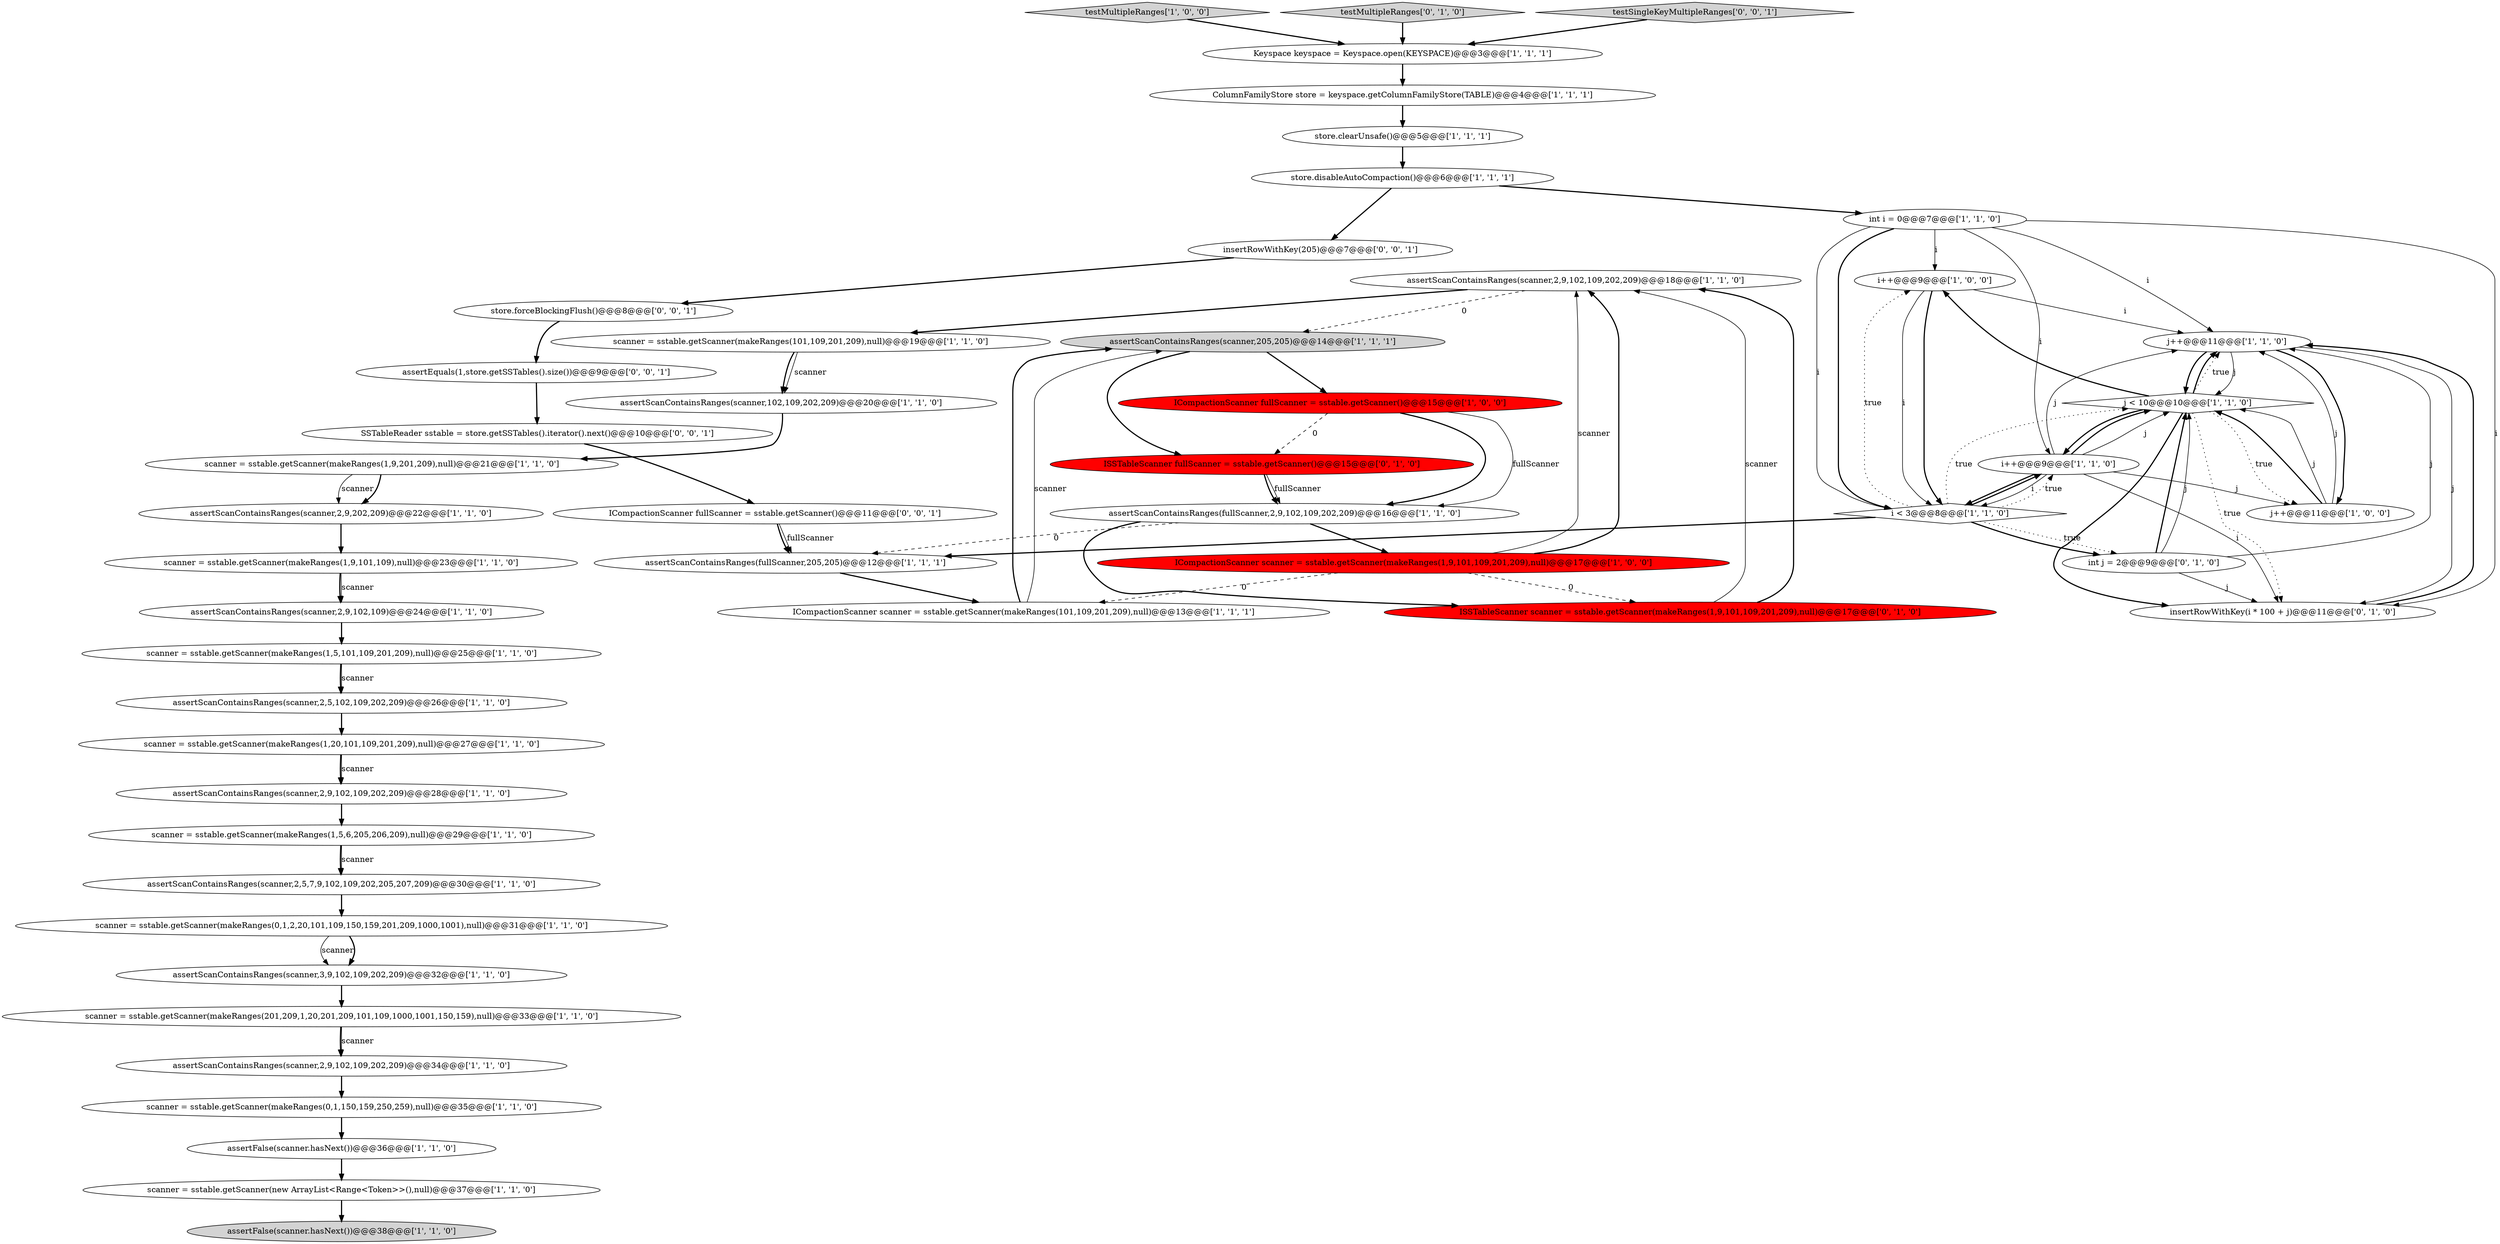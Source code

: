 digraph {
17 [style = filled, label = "assertScanContainsRanges(scanner,2,9,102,109,202,209)@@@18@@@['1', '1', '0']", fillcolor = white, shape = ellipse image = "AAA0AAABBB1BBB"];
12 [style = filled, label = "j < 10@@@10@@@['1', '1', '0']", fillcolor = white, shape = diamond image = "AAA0AAABBB1BBB"];
7 [style = filled, label = "assertScanContainsRanges(scanner,2,5,102,109,202,209)@@@26@@@['1', '1', '0']", fillcolor = white, shape = ellipse image = "AAA0AAABBB1BBB"];
13 [style = filled, label = "i++@@@9@@@['1', '0', '0']", fillcolor = white, shape = ellipse image = "AAA0AAABBB1BBB"];
43 [style = filled, label = "int j = 2@@@9@@@['0', '1', '0']", fillcolor = white, shape = ellipse image = "AAA0AAABBB2BBB"];
34 [style = filled, label = "scanner = sstable.getScanner(makeRanges(0,1,2,20,101,109,150,159,201,209,1000,1001),null)@@@31@@@['1', '1', '0']", fillcolor = white, shape = ellipse image = "AAA0AAABBB1BBB"];
36 [style = filled, label = "scanner = sstable.getScanner(makeRanges(101,109,201,209),null)@@@19@@@['1', '1', '0']", fillcolor = white, shape = ellipse image = "AAA0AAABBB1BBB"];
30 [style = filled, label = "assertScanContainsRanges(scanner,102,109,202,209)@@@20@@@['1', '1', '0']", fillcolor = white, shape = ellipse image = "AAA0AAABBB1BBB"];
18 [style = filled, label = "assertScanContainsRanges(fullScanner,205,205)@@@12@@@['1', '1', '1']", fillcolor = white, shape = ellipse image = "AAA0AAABBB1BBB"];
14 [style = filled, label = "j++@@@11@@@['1', '0', '0']", fillcolor = white, shape = ellipse image = "AAA0AAABBB1BBB"];
4 [style = filled, label = "ICompactionScanner scanner = sstable.getScanner(makeRanges(1,9,101,109,201,209),null)@@@17@@@['1', '0', '0']", fillcolor = red, shape = ellipse image = "AAA1AAABBB1BBB"];
23 [style = filled, label = "assertScanContainsRanges(scanner,2,9,102,109)@@@24@@@['1', '1', '0']", fillcolor = white, shape = ellipse image = "AAA0AAABBB1BBB"];
27 [style = filled, label = "j++@@@11@@@['1', '1', '0']", fillcolor = white, shape = ellipse image = "AAA0AAABBB1BBB"];
41 [style = filled, label = "ISSTableScanner fullScanner = sstable.getScanner()@@@15@@@['0', '1', '0']", fillcolor = red, shape = ellipse image = "AAA1AAABBB2BBB"];
28 [style = filled, label = "scanner = sstable.getScanner(makeRanges(1,20,101,109,201,209),null)@@@27@@@['1', '1', '0']", fillcolor = white, shape = ellipse image = "AAA0AAABBB1BBB"];
2 [style = filled, label = "assertScanContainsRanges(scanner,2,9,102,109,202,209)@@@34@@@['1', '1', '0']", fillcolor = white, shape = ellipse image = "AAA0AAABBB1BBB"];
1 [style = filled, label = "scanner = sstable.getScanner(makeRanges(1,5,101,109,201,209),null)@@@25@@@['1', '1', '0']", fillcolor = white, shape = ellipse image = "AAA0AAABBB1BBB"];
19 [style = filled, label = "scanner = sstable.getScanner(makeRanges(201,209,1,20,201,209,101,109,1000,1001,150,159),null)@@@33@@@['1', '1', '0']", fillcolor = white, shape = ellipse image = "AAA0AAABBB1BBB"];
21 [style = filled, label = "assertScanContainsRanges(scanner,205,205)@@@14@@@['1', '1', '1']", fillcolor = lightgray, shape = ellipse image = "AAA0AAABBB1BBB"];
46 [style = filled, label = "ICompactionScanner fullScanner = sstable.getScanner()@@@11@@@['0', '0', '1']", fillcolor = white, shape = ellipse image = "AAA0AAABBB3BBB"];
38 [style = filled, label = "assertScanContainsRanges(scanner,2,9,102,109,202,209)@@@28@@@['1', '1', '0']", fillcolor = white, shape = ellipse image = "AAA0AAABBB1BBB"];
15 [style = filled, label = "i++@@@9@@@['1', '1', '0']", fillcolor = white, shape = ellipse image = "AAA0AAABBB1BBB"];
35 [style = filled, label = "assertScanContainsRanges(scanner,2,5,7,9,102,109,202,205,207,209)@@@30@@@['1', '1', '0']", fillcolor = white, shape = ellipse image = "AAA0AAABBB1BBB"];
37 [style = filled, label = "store.disableAutoCompaction()@@@6@@@['1', '1', '1']", fillcolor = white, shape = ellipse image = "AAA0AAABBB1BBB"];
40 [style = filled, label = "insertRowWithKey(i * 100 + j)@@@11@@@['0', '1', '0']", fillcolor = white, shape = ellipse image = "AAA0AAABBB2BBB"];
26 [style = filled, label = "scanner = sstable.getScanner(makeRanges(0,1,150,159,250,259),null)@@@35@@@['1', '1', '0']", fillcolor = white, shape = ellipse image = "AAA0AAABBB1BBB"];
6 [style = filled, label = "testMultipleRanges['1', '0', '0']", fillcolor = lightgray, shape = diamond image = "AAA0AAABBB1BBB"];
29 [style = filled, label = "ICompactionScanner scanner = sstable.getScanner(makeRanges(101,109,201,209),null)@@@13@@@['1', '1', '1']", fillcolor = white, shape = ellipse image = "AAA0AAABBB1BBB"];
42 [style = filled, label = "testMultipleRanges['0', '1', '0']", fillcolor = lightgray, shape = diamond image = "AAA0AAABBB2BBB"];
44 [style = filled, label = "insertRowWithKey(205)@@@7@@@['0', '0', '1']", fillcolor = white, shape = ellipse image = "AAA0AAABBB3BBB"];
9 [style = filled, label = "assertScanContainsRanges(scanner,2,9,202,209)@@@22@@@['1', '1', '0']", fillcolor = white, shape = ellipse image = "AAA0AAABBB1BBB"];
47 [style = filled, label = "store.forceBlockingFlush()@@@8@@@['0', '0', '1']", fillcolor = white, shape = ellipse image = "AAA0AAABBB3BBB"];
0 [style = filled, label = "i < 3@@@8@@@['1', '1', '0']", fillcolor = white, shape = diamond image = "AAA0AAABBB1BBB"];
48 [style = filled, label = "assertEquals(1,store.getSSTables().size())@@@9@@@['0', '0', '1']", fillcolor = white, shape = ellipse image = "AAA0AAABBB3BBB"];
33 [style = filled, label = "scanner = sstable.getScanner(makeRanges(1,9,201,209),null)@@@21@@@['1', '1', '0']", fillcolor = white, shape = ellipse image = "AAA0AAABBB1BBB"];
49 [style = filled, label = "testSingleKeyMultipleRanges['0', '0', '1']", fillcolor = lightgray, shape = diamond image = "AAA0AAABBB3BBB"];
16 [style = filled, label = "ICompactionScanner fullScanner = sstable.getScanner()@@@15@@@['1', '0', '0']", fillcolor = red, shape = ellipse image = "AAA1AAABBB1BBB"];
22 [style = filled, label = "ColumnFamilyStore store = keyspace.getColumnFamilyStore(TABLE)@@@4@@@['1', '1', '1']", fillcolor = white, shape = ellipse image = "AAA0AAABBB1BBB"];
11 [style = filled, label = "assertScanContainsRanges(scanner,3,9,102,109,202,209)@@@32@@@['1', '1', '0']", fillcolor = white, shape = ellipse image = "AAA0AAABBB1BBB"];
24 [style = filled, label = "int i = 0@@@7@@@['1', '1', '0']", fillcolor = white, shape = ellipse image = "AAA0AAABBB1BBB"];
20 [style = filled, label = "assertFalse(scanner.hasNext())@@@36@@@['1', '1', '0']", fillcolor = white, shape = ellipse image = "AAA0AAABBB1BBB"];
31 [style = filled, label = "store.clearUnsafe()@@@5@@@['1', '1', '1']", fillcolor = white, shape = ellipse image = "AAA0AAABBB1BBB"];
32 [style = filled, label = "Keyspace keyspace = Keyspace.open(KEYSPACE)@@@3@@@['1', '1', '1']", fillcolor = white, shape = ellipse image = "AAA0AAABBB1BBB"];
25 [style = filled, label = "scanner = sstable.getScanner(makeRanges(1,5,6,205,206,209),null)@@@29@@@['1', '1', '0']", fillcolor = white, shape = ellipse image = "AAA0AAABBB1BBB"];
39 [style = filled, label = "ISSTableScanner scanner = sstable.getScanner(makeRanges(1,9,101,109,201,209),null)@@@17@@@['0', '1', '0']", fillcolor = red, shape = ellipse image = "AAA1AAABBB2BBB"];
3 [style = filled, label = "scanner = sstable.getScanner(makeRanges(1,9,101,109),null)@@@23@@@['1', '1', '0']", fillcolor = white, shape = ellipse image = "AAA0AAABBB1BBB"];
45 [style = filled, label = "SSTableReader sstable = store.getSSTables().iterator().next()@@@10@@@['0', '0', '1']", fillcolor = white, shape = ellipse image = "AAA0AAABBB3BBB"];
5 [style = filled, label = "assertFalse(scanner.hasNext())@@@38@@@['1', '1', '0']", fillcolor = lightgray, shape = ellipse image = "AAA0AAABBB1BBB"];
8 [style = filled, label = "assertScanContainsRanges(fullScanner,2,9,102,109,202,209)@@@16@@@['1', '1', '0']", fillcolor = white, shape = ellipse image = "AAA0AAABBB1BBB"];
10 [style = filled, label = "scanner = sstable.getScanner(new ArrayList<Range<Token>>(),null)@@@37@@@['1', '1', '0']", fillcolor = white, shape = ellipse image = "AAA0AAABBB1BBB"];
31->37 [style = bold, label=""];
0->12 [style = dotted, label="true"];
32->22 [style = bold, label=""];
2->26 [style = bold, label=""];
12->40 [style = dotted, label="true"];
24->27 [style = solid, label="i"];
41->8 [style = bold, label=""];
28->38 [style = bold, label=""];
43->40 [style = solid, label="j"];
33->9 [style = solid, label="scanner"];
4->39 [style = dashed, label="0"];
25->35 [style = bold, label=""];
0->15 [style = bold, label=""];
14->27 [style = solid, label="j"];
17->36 [style = bold, label=""];
12->40 [style = bold, label=""];
15->40 [style = solid, label="i"];
15->0 [style = bold, label=""];
21->16 [style = bold, label=""];
8->4 [style = bold, label=""];
8->39 [style = bold, label=""];
44->47 [style = bold, label=""];
25->35 [style = solid, label="scanner"];
6->32 [style = bold, label=""];
13->0 [style = solid, label="i"];
15->12 [style = solid, label="j"];
27->12 [style = bold, label=""];
47->48 [style = bold, label=""];
0->43 [style = dotted, label="true"];
24->0 [style = bold, label=""];
34->11 [style = solid, label="scanner"];
14->12 [style = solid, label="j"];
21->41 [style = bold, label=""];
19->2 [style = bold, label=""];
28->38 [style = solid, label="scanner"];
49->32 [style = bold, label=""];
41->8 [style = solid, label="fullScanner"];
36->30 [style = bold, label=""];
3->23 [style = bold, label=""];
12->27 [style = dotted, label="true"];
16->41 [style = dashed, label="0"];
43->12 [style = bold, label=""];
19->2 [style = solid, label="scanner"];
16->8 [style = solid, label="fullScanner"];
42->32 [style = bold, label=""];
38->25 [style = bold, label=""];
8->18 [style = dashed, label="0"];
15->12 [style = bold, label=""];
3->23 [style = solid, label="scanner"];
45->46 [style = bold, label=""];
35->34 [style = bold, label=""];
36->30 [style = solid, label="scanner"];
26->20 [style = bold, label=""];
13->0 [style = bold, label=""];
43->27 [style = solid, label="j"];
37->24 [style = bold, label=""];
4->17 [style = bold, label=""];
30->33 [style = bold, label=""];
27->14 [style = bold, label=""];
16->8 [style = bold, label=""];
24->13 [style = solid, label="i"];
24->15 [style = solid, label="i"];
0->43 [style = bold, label=""];
15->14 [style = solid, label="j"];
4->17 [style = solid, label="scanner"];
27->40 [style = solid, label="j"];
46->18 [style = bold, label=""];
24->40 [style = solid, label="i"];
1->7 [style = bold, label=""];
29->21 [style = bold, label=""];
12->13 [style = bold, label=""];
10->5 [style = bold, label=""];
7->28 [style = bold, label=""];
39->17 [style = bold, label=""];
40->27 [style = bold, label=""];
13->27 [style = solid, label="i"];
1->7 [style = solid, label="scanner"];
39->17 [style = solid, label="scanner"];
37->44 [style = bold, label=""];
29->21 [style = solid, label="scanner"];
9->3 [style = bold, label=""];
43->12 [style = solid, label="j"];
0->18 [style = bold, label=""];
12->27 [style = bold, label=""];
24->0 [style = solid, label="i"];
0->13 [style = dotted, label="true"];
0->15 [style = dotted, label="true"];
12->15 [style = bold, label=""];
46->18 [style = solid, label="fullScanner"];
22->31 [style = bold, label=""];
15->27 [style = solid, label="j"];
11->19 [style = bold, label=""];
27->12 [style = solid, label="j"];
33->9 [style = bold, label=""];
15->0 [style = solid, label="i"];
17->21 [style = dashed, label="0"];
34->11 [style = bold, label=""];
20->10 [style = bold, label=""];
12->14 [style = dotted, label="true"];
18->29 [style = bold, label=""];
48->45 [style = bold, label=""];
14->12 [style = bold, label=""];
23->1 [style = bold, label=""];
4->29 [style = dashed, label="0"];
}
